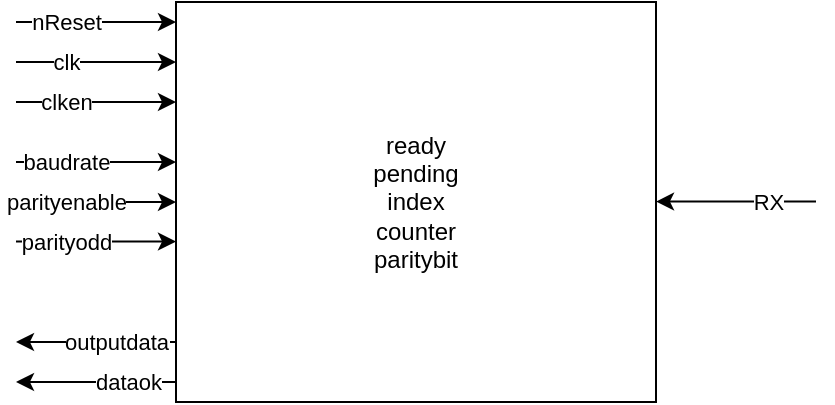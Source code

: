 <mxfile version="13.10.0" type="device"><diagram id="0oF3m2Eg4W4vZaBy4ha4" name="Page-1"><mxGraphModel dx="771" dy="466" grid="1" gridSize="10" guides="1" tooltips="1" connect="1" arrows="1" fold="1" page="1" pageScale="1" pageWidth="850" pageHeight="1100" math="0" shadow="0"><root><mxCell id="0"/><mxCell id="1" parent="0"/><mxCell id="OCvYgAD9EIqUS18MCW6K-1" value="ready&lt;br&gt;pending&lt;br&gt;index&lt;br&gt;counter&lt;br&gt;paritybit" style="rounded=0;whiteSpace=wrap;html=1;" parent="1" vertex="1"><mxGeometry x="320" y="320" width="240" height="200" as="geometry"/></mxCell><mxCell id="OCvYgAD9EIqUS18MCW6K-4" value="" style="endArrow=classic;html=1;entryX=0;entryY=0;entryDx=0;entryDy=0;" parent="1" edge="1"><mxGeometry width="50" height="50" relative="1" as="geometry"><mxPoint x="240" y="420" as="sourcePoint"/><mxPoint x="320" y="420" as="targetPoint"/></mxGeometry></mxCell><mxCell id="OCvYgAD9EIqUS18MCW6K-5" value="parityenable" style="edgeLabel;html=1;align=center;verticalAlign=middle;resizable=0;points=[];" parent="OCvYgAD9EIqUS18MCW6K-4" vertex="1" connectable="0"><mxGeometry x="-0.385" relative="1" as="geometry"><mxPoint as="offset"/></mxGeometry></mxCell><mxCell id="OCvYgAD9EIqUS18MCW6K-6" value="" style="endArrow=classic;html=1;entryX=0;entryY=0;entryDx=0;entryDy=0;" parent="1" edge="1"><mxGeometry width="50" height="50" relative="1" as="geometry"><mxPoint x="240" y="439.76" as="sourcePoint"/><mxPoint x="320" y="439.76" as="targetPoint"/></mxGeometry></mxCell><mxCell id="OCvYgAD9EIqUS18MCW6K-7" value="parityodd" style="edgeLabel;html=1;align=center;verticalAlign=middle;resizable=0;points=[];" parent="OCvYgAD9EIqUS18MCW6K-6" vertex="1" connectable="0"><mxGeometry x="-0.385" relative="1" as="geometry"><mxPoint as="offset"/></mxGeometry></mxCell><mxCell id="OCvYgAD9EIqUS18MCW6K-11" value="" style="endArrow=classic;html=1;entryX=0;entryY=0;entryDx=0;entryDy=0;" parent="1" edge="1"><mxGeometry width="50" height="50" relative="1" as="geometry"><mxPoint x="320" y="490" as="sourcePoint"/><mxPoint x="240" y="490" as="targetPoint"/></mxGeometry></mxCell><mxCell id="OCvYgAD9EIqUS18MCW6K-12" value="outputdata" style="edgeLabel;html=1;align=center;verticalAlign=middle;resizable=0;points=[];" parent="OCvYgAD9EIqUS18MCW6K-11" vertex="1" connectable="0"><mxGeometry x="-0.385" relative="1" as="geometry"><mxPoint x="-5.43" as="offset"/></mxGeometry></mxCell><mxCell id="OCvYgAD9EIqUS18MCW6K-13" value="" style="endArrow=classic;html=1;entryX=0;entryY=0;entryDx=0;entryDy=0;" parent="1" edge="1"><mxGeometry width="50" height="50" relative="1" as="geometry"><mxPoint x="320" y="510" as="sourcePoint"/><mxPoint x="240" y="510" as="targetPoint"/></mxGeometry></mxCell><mxCell id="OCvYgAD9EIqUS18MCW6K-14" value="dataok" style="edgeLabel;html=1;align=center;verticalAlign=middle;resizable=0;points=[];" parent="OCvYgAD9EIqUS18MCW6K-13" vertex="1" connectable="0"><mxGeometry x="-0.385" relative="1" as="geometry"><mxPoint as="offset"/></mxGeometry></mxCell><mxCell id="OCvYgAD9EIqUS18MCW6K-15" value="" style="endArrow=classic;html=1;entryX=0;entryY=0;entryDx=0;entryDy=0;" parent="1" edge="1"><mxGeometry width="50" height="50" relative="1" as="geometry"><mxPoint x="240" y="400" as="sourcePoint"/><mxPoint x="320" y="400" as="targetPoint"/></mxGeometry></mxCell><mxCell id="OCvYgAD9EIqUS18MCW6K-16" value="baudrate" style="edgeLabel;html=1;align=center;verticalAlign=middle;resizable=0;points=[];" parent="OCvYgAD9EIqUS18MCW6K-15" vertex="1" connectable="0"><mxGeometry x="-0.385" relative="1" as="geometry"><mxPoint as="offset"/></mxGeometry></mxCell><mxCell id="OCvYgAD9EIqUS18MCW6K-17" value="" style="endArrow=classic;html=1;entryX=0;entryY=0;entryDx=0;entryDy=0;" parent="1" edge="1"><mxGeometry width="50" height="50" relative="1" as="geometry"><mxPoint x="240" y="370" as="sourcePoint"/><mxPoint x="320" y="370" as="targetPoint"/></mxGeometry></mxCell><mxCell id="OCvYgAD9EIqUS18MCW6K-18" value="clken" style="edgeLabel;html=1;align=center;verticalAlign=middle;resizable=0;points=[];" parent="OCvYgAD9EIqUS18MCW6K-17" vertex="1" connectable="0"><mxGeometry x="-0.385" relative="1" as="geometry"><mxPoint as="offset"/></mxGeometry></mxCell><mxCell id="OCvYgAD9EIqUS18MCW6K-19" value="" style="endArrow=classic;html=1;entryX=0;entryY=0;entryDx=0;entryDy=0;" parent="1" edge="1"><mxGeometry width="50" height="50" relative="1" as="geometry"><mxPoint x="240" y="350" as="sourcePoint"/><mxPoint x="320" y="350" as="targetPoint"/></mxGeometry></mxCell><mxCell id="OCvYgAD9EIqUS18MCW6K-20" value="clk" style="edgeLabel;html=1;align=center;verticalAlign=middle;resizable=0;points=[];" parent="OCvYgAD9EIqUS18MCW6K-19" vertex="1" connectable="0"><mxGeometry x="-0.385" relative="1" as="geometry"><mxPoint as="offset"/></mxGeometry></mxCell><mxCell id="OCvYgAD9EIqUS18MCW6K-21" value="" style="endArrow=classic;html=1;entryX=0;entryY=0;entryDx=0;entryDy=0;" parent="1" edge="1"><mxGeometry width="50" height="50" relative="1" as="geometry"><mxPoint x="240" y="330" as="sourcePoint"/><mxPoint x="320" y="330" as="targetPoint"/></mxGeometry></mxCell><mxCell id="OCvYgAD9EIqUS18MCW6K-22" value="nReset" style="edgeLabel;html=1;align=center;verticalAlign=middle;resizable=0;points=[];" parent="OCvYgAD9EIqUS18MCW6K-21" vertex="1" connectable="0"><mxGeometry x="-0.385" relative="1" as="geometry"><mxPoint as="offset"/></mxGeometry></mxCell><mxCell id="OCvYgAD9EIqUS18MCW6K-23" value="" style="endArrow=classic;html=1;entryX=0;entryY=0;entryDx=0;entryDy=0;" parent="1" edge="1"><mxGeometry width="50" height="50" relative="1" as="geometry"><mxPoint x="640" y="419.76" as="sourcePoint"/><mxPoint x="560" y="419.76" as="targetPoint"/></mxGeometry></mxCell><mxCell id="OCvYgAD9EIqUS18MCW6K-24" value="RX" style="edgeLabel;html=1;align=center;verticalAlign=middle;resizable=0;points=[];" parent="OCvYgAD9EIqUS18MCW6K-23" vertex="1" connectable="0"><mxGeometry x="-0.385" relative="1" as="geometry"><mxPoint as="offset"/></mxGeometry></mxCell></root></mxGraphModel></diagram></mxfile>